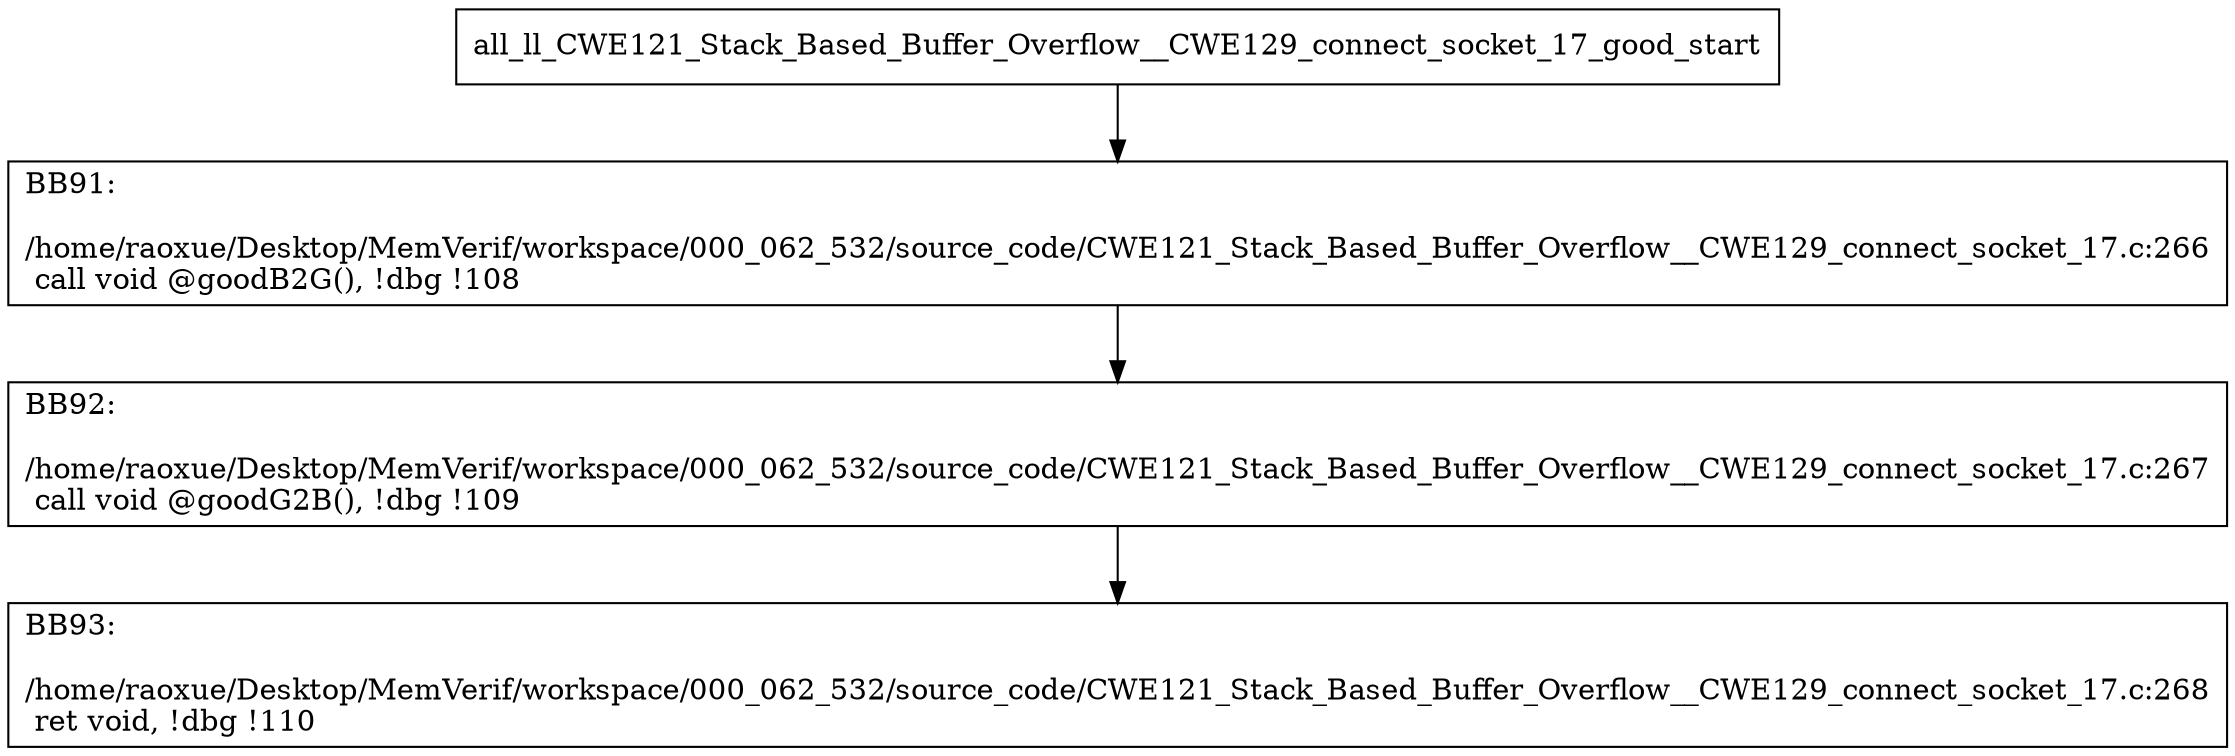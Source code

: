 digraph "CFG for'all_ll_CWE121_Stack_Based_Buffer_Overflow__CWE129_connect_socket_17_good' function" {
	BBall_ll_CWE121_Stack_Based_Buffer_Overflow__CWE129_connect_socket_17_good_start[shape=record,label="{all_ll_CWE121_Stack_Based_Buffer_Overflow__CWE129_connect_socket_17_good_start}"];
	BBall_ll_CWE121_Stack_Based_Buffer_Overflow__CWE129_connect_socket_17_good_start-> all_ll_CWE121_Stack_Based_Buffer_Overflow__CWE129_connect_socket_17_goodBB91;
	all_ll_CWE121_Stack_Based_Buffer_Overflow__CWE129_connect_socket_17_goodBB91 [shape=record, label="{BB91:\l\l/home/raoxue/Desktop/MemVerif/workspace/000_062_532/source_code/CWE121_Stack_Based_Buffer_Overflow__CWE129_connect_socket_17.c:266\l
  call void @goodB2G(), !dbg !108\l
}"];
	all_ll_CWE121_Stack_Based_Buffer_Overflow__CWE129_connect_socket_17_goodBB91-> all_ll_CWE121_Stack_Based_Buffer_Overflow__CWE129_connect_socket_17_goodBB92;
	all_ll_CWE121_Stack_Based_Buffer_Overflow__CWE129_connect_socket_17_goodBB92 [shape=record, label="{BB92:\l\l/home/raoxue/Desktop/MemVerif/workspace/000_062_532/source_code/CWE121_Stack_Based_Buffer_Overflow__CWE129_connect_socket_17.c:267\l
  call void @goodG2B(), !dbg !109\l
}"];
	all_ll_CWE121_Stack_Based_Buffer_Overflow__CWE129_connect_socket_17_goodBB92-> all_ll_CWE121_Stack_Based_Buffer_Overflow__CWE129_connect_socket_17_goodBB93;
	all_ll_CWE121_Stack_Based_Buffer_Overflow__CWE129_connect_socket_17_goodBB93 [shape=record, label="{BB93:\l\l/home/raoxue/Desktop/MemVerif/workspace/000_062_532/source_code/CWE121_Stack_Based_Buffer_Overflow__CWE129_connect_socket_17.c:268\l
  ret void, !dbg !110\l
}"];
}

